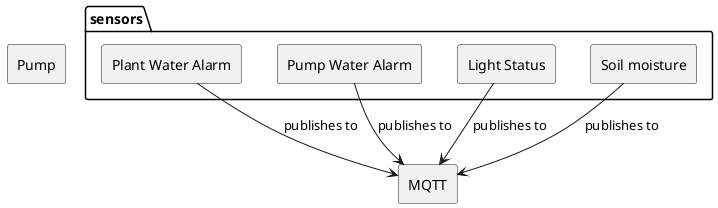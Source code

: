 @startuml
' Sensors
package sensors {
  rectangle "Plant Water Alarm" as plantwa
  rectangle "Pump Water Alarm" as pumpwa
  rectangle "Light Status" as ls
  rectangle "Soil moisture" as sm
}
' Actuators 
rectangle "Pump" as pump

'Message bus
rectangle "MQTT" as mqtt


'arrows
plantwa --> mqtt : "publishes to"
pumpwa --> mqtt : "publishes to"
ls --> mqtt : "publishes to"
sm --> mqtt : "publishes to"

@enduml
